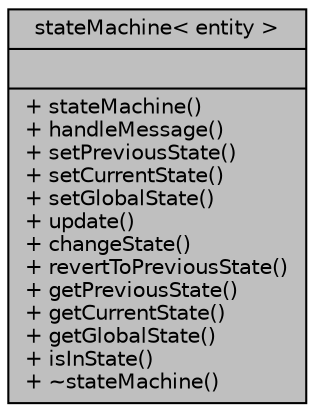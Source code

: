 digraph "stateMachine&lt; entity &gt;"
{
 // LATEX_PDF_SIZE
  edge [fontname="Helvetica",fontsize="10",labelfontname="Helvetica",labelfontsize="10"];
  node [fontname="Helvetica",fontsize="10",shape=record];
  Node1 [label="{stateMachine\< entity \>\n||+ stateMachine()\l+ handleMessage()\l+ setPreviousState()\l+ setCurrentState()\l+ setGlobalState()\l+ update()\l+ changeState()\l+ revertToPreviousState()\l+ getPreviousState()\l+ getCurrentState()\l+ getGlobalState()\l+ isInState()\l+ ~stateMachine()\l}",height=0.2,width=0.4,color="black", fillcolor="grey75", style="filled", fontcolor="black",tooltip="An templated stateMachine class that encapsulates all state related data and functions,..."];
}

